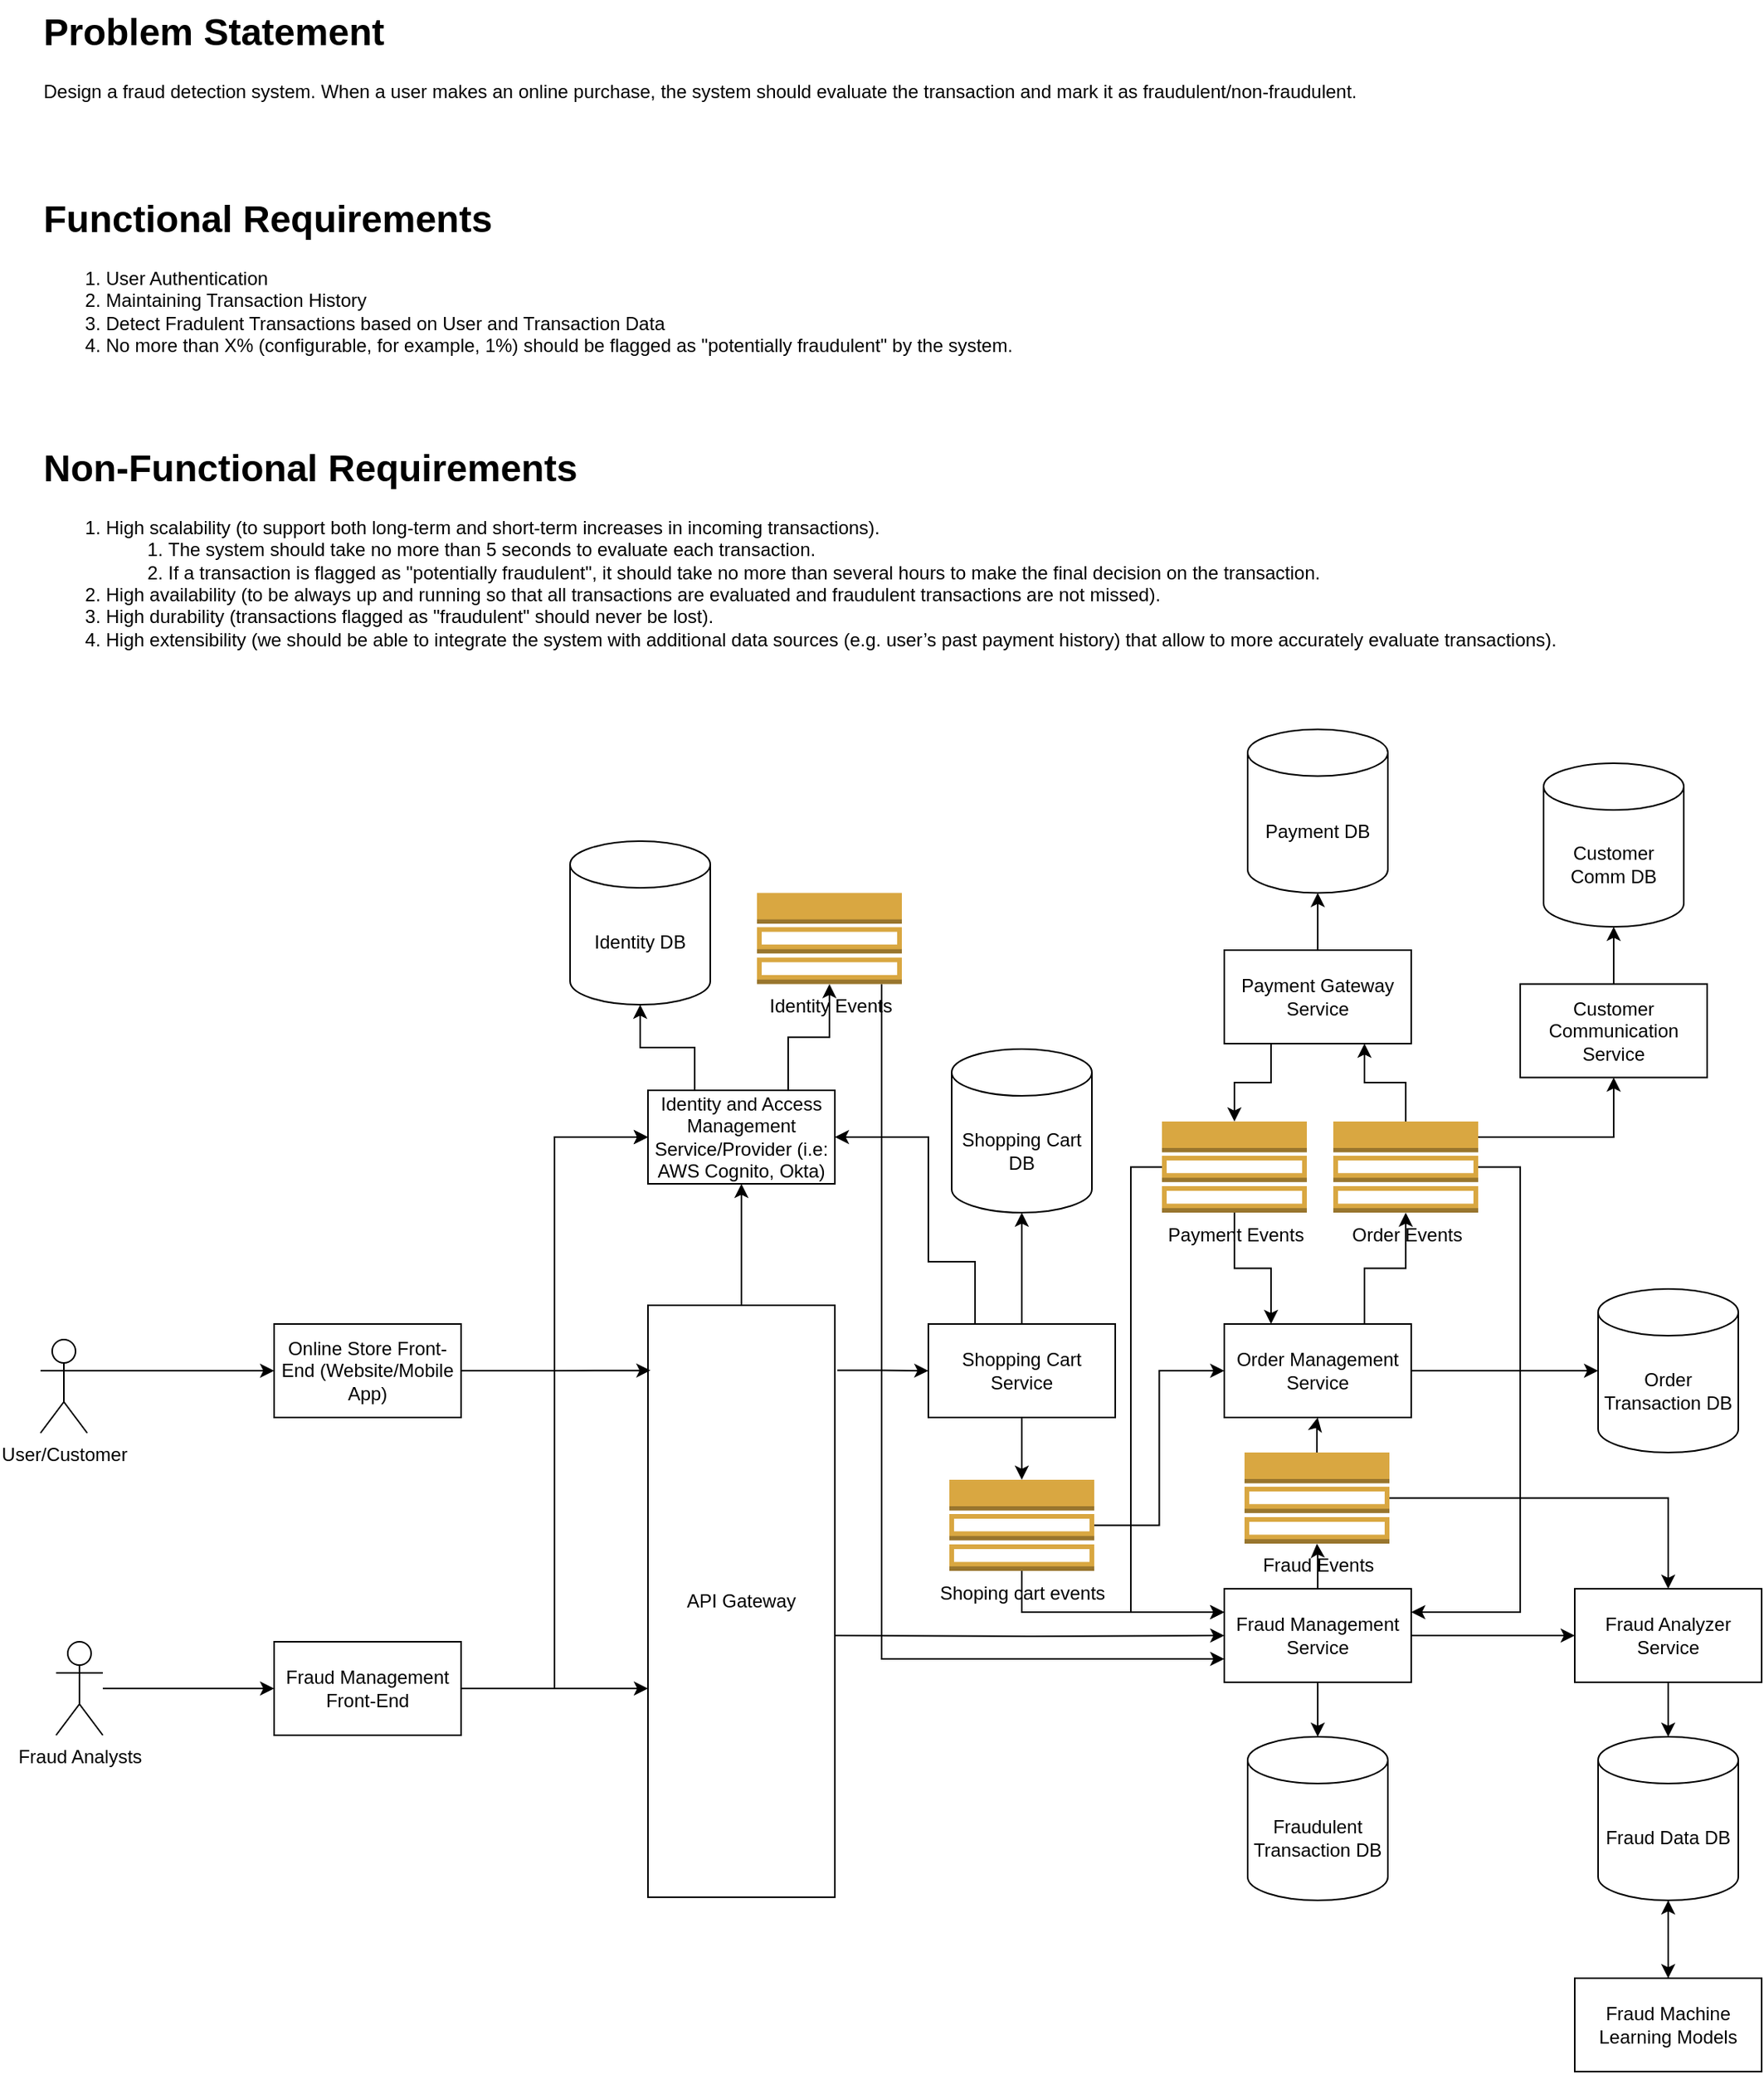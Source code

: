 <mxfile version="24.5.3" type="device">
  <diagram name="Page-1" id="PxOXnX2hvujc-1MyUuAy">
    <mxGraphModel dx="1215" dy="990" grid="1" gridSize="10" guides="1" tooltips="1" connect="1" arrows="1" fold="1" page="1" pageScale="1" pageWidth="1169" pageHeight="827" math="0" shadow="0">
      <root>
        <mxCell id="0" />
        <mxCell id="1" parent="0" />
        <mxCell id="IIStNL2YqFQgCE2HZloc-8" value="&lt;h1 style=&quot;margin-top: 0px;&quot;&gt;Problem Statement&lt;/h1&gt;&lt;p&gt;Design a fraud detection system. When a user makes an online purchase, the system should evaluate the transaction and mark it as fraudulent/non-fraudulent.&lt;/p&gt;" style="text;html=1;whiteSpace=wrap;overflow=hidden;rounded=0;" parent="1" vertex="1">
          <mxGeometry x="40" y="40" width="1080" height="80" as="geometry" />
        </mxCell>
        <mxCell id="IIStNL2YqFQgCE2HZloc-9" value="&lt;h1 style=&quot;margin-top: 0px;&quot;&gt;Functional Requirements&lt;/h1&gt;&lt;p&gt;&lt;/p&gt;&lt;ol&gt;&lt;li&gt;User Authentication&lt;/li&gt;&lt;li&gt;Maintaining Transaction History&lt;/li&gt;&lt;li&gt;Detect Fradulent Transactions based on User and Transaction Data&lt;/li&gt;&lt;li&gt;No more than X% (configurable, for example, 1%) should be flagged as &quot;potentially fraudulent&quot; by the system.&lt;/li&gt;&lt;/ol&gt;&lt;p&gt;&lt;/p&gt;" style="text;html=1;whiteSpace=wrap;overflow=hidden;rounded=0;" parent="1" vertex="1">
          <mxGeometry x="40" y="160" width="1080" height="160" as="geometry" />
        </mxCell>
        <mxCell id="IIStNL2YqFQgCE2HZloc-10" value="&lt;h1 style=&quot;margin-top: 0px;&quot;&gt;Non-Functional Requirements&lt;/h1&gt;&lt;p&gt;&lt;/p&gt;&lt;ol&gt;&lt;li&gt;&lt;span style=&quot;background-color: initial;&quot;&gt;High scalability (to support both long-term and short-term increases in incoming transactions).&lt;/span&gt;&lt;br&gt;&lt;/li&gt;&lt;ol&gt;&lt;li&gt;The system should take no more than 5 seconds to evaluate each transaction.&lt;span style=&quot;background-color: initial;&quot;&gt;&lt;/span&gt;&lt;/li&gt;&lt;li&gt;If a transaction is flagged as &quot;potentially fraudulent&quot;, it should take no more than several hours to make the final decision on the transaction.&lt;/li&gt;&lt;/ol&gt;&lt;li&gt;High availability (to be always up and running so that all transactions are evaluated and fraudulent transactions are not missed).&lt;/li&gt;&lt;li&gt;High durability (transactions flagged as &quot;fraudulent&quot; should never be lost).&lt;/li&gt;&lt;li&gt;High extensibility (we should be able to integrate the system with additional data sources (e.g. user’s past payment history) that allow to more accurately evaluate transactions).&lt;/li&gt;&lt;/ol&gt;&lt;p&gt;&lt;/p&gt;" style="text;html=1;whiteSpace=wrap;overflow=hidden;rounded=0;" parent="1" vertex="1">
          <mxGeometry x="40" y="320" width="1070" height="160" as="geometry" />
        </mxCell>
        <mxCell id="IIStNL2YqFQgCE2HZloc-14" style="edgeStyle=orthogonalEdgeStyle;rounded=0;orthogonalLoop=1;jettySize=auto;html=1;exitX=1;exitY=0.333;exitDx=0;exitDy=0;exitPerimeter=0;entryX=0;entryY=0.5;entryDx=0;entryDy=0;" parent="1" source="IIStNL2YqFQgCE2HZloc-11" target="IIStNL2YqFQgCE2HZloc-18" edge="1">
          <mxGeometry relative="1" as="geometry" />
        </mxCell>
        <mxCell id="IIStNL2YqFQgCE2HZloc-11" value="User/Customer" style="shape=umlActor;verticalLabelPosition=bottom;verticalAlign=top;html=1;outlineConnect=0;" parent="1" vertex="1">
          <mxGeometry x="40" y="900" width="30" height="60" as="geometry" />
        </mxCell>
        <mxCell id="IIStNL2YqFQgCE2HZloc-44" style="edgeStyle=orthogonalEdgeStyle;rounded=0;orthogonalLoop=1;jettySize=auto;html=1;entryX=0;entryY=0.5;entryDx=0;entryDy=0;" parent="1" source="IIStNL2YqFQgCE2HZloc-12" target="IIStNL2YqFQgCE2HZloc-43" edge="1">
          <mxGeometry relative="1" as="geometry" />
        </mxCell>
        <mxCell id="IIStNL2YqFQgCE2HZloc-12" value="Fraud Analysts" style="shape=umlActor;verticalLabelPosition=bottom;verticalAlign=top;html=1;outlineConnect=0;" parent="1" vertex="1">
          <mxGeometry x="50" y="1094" width="30" height="60" as="geometry" />
        </mxCell>
        <mxCell id="IIStNL2YqFQgCE2HZloc-21" style="edgeStyle=orthogonalEdgeStyle;rounded=0;orthogonalLoop=1;jettySize=auto;html=1;exitX=1.013;exitY=0.11;exitDx=0;exitDy=0;entryX=0;entryY=0.5;entryDx=0;entryDy=0;exitPerimeter=0;" parent="1" source="IIStNL2YqFQgCE2HZloc-13" target="IIStNL2YqFQgCE2HZloc-51" edge="1">
          <mxGeometry relative="1" as="geometry" />
        </mxCell>
        <mxCell id="IIStNL2YqFQgCE2HZloc-28" style="edgeStyle=orthogonalEdgeStyle;rounded=0;orthogonalLoop=1;jettySize=auto;html=1;entryX=0.5;entryY=1;entryDx=0;entryDy=0;" parent="1" source="IIStNL2YqFQgCE2HZloc-13" target="IIStNL2YqFQgCE2HZloc-27" edge="1">
          <mxGeometry relative="1" as="geometry" />
        </mxCell>
        <mxCell id="IIStNL2YqFQgCE2HZloc-46" style="edgeStyle=orthogonalEdgeStyle;rounded=0;orthogonalLoop=1;jettySize=auto;html=1;entryX=0;entryY=0.5;entryDx=0;entryDy=0;" parent="1" target="IIStNL2YqFQgCE2HZloc-23" edge="1">
          <mxGeometry relative="1" as="geometry">
            <mxPoint x="550" y="1090" as="sourcePoint" />
          </mxGeometry>
        </mxCell>
        <mxCell id="IIStNL2YqFQgCE2HZloc-13" value="API Gateway" style="rounded=0;whiteSpace=wrap;html=1;" parent="1" vertex="1">
          <mxGeometry x="430" y="878" width="120" height="380" as="geometry" />
        </mxCell>
        <mxCell id="IIStNL2YqFQgCE2HZloc-19" style="edgeStyle=orthogonalEdgeStyle;rounded=0;orthogonalLoop=1;jettySize=auto;html=1;entryX=0.013;entryY=0.11;entryDx=0;entryDy=0;entryPerimeter=0;" parent="1" source="IIStNL2YqFQgCE2HZloc-18" target="IIStNL2YqFQgCE2HZloc-13" edge="1">
          <mxGeometry relative="1" as="geometry">
            <mxPoint x="420" y="920" as="targetPoint" />
          </mxGeometry>
        </mxCell>
        <mxCell id="IIStNL2YqFQgCE2HZloc-55" style="edgeStyle=orthogonalEdgeStyle;rounded=0;orthogonalLoop=1;jettySize=auto;html=1;entryX=0;entryY=0.5;entryDx=0;entryDy=0;" parent="1" source="IIStNL2YqFQgCE2HZloc-18" target="IIStNL2YqFQgCE2HZloc-27" edge="1">
          <mxGeometry relative="1" as="geometry" />
        </mxCell>
        <mxCell id="IIStNL2YqFQgCE2HZloc-18" value="Online Store Front-End (Website/Mobile App)" style="rounded=0;whiteSpace=wrap;html=1;" parent="1" vertex="1">
          <mxGeometry x="190" y="890" width="120" height="60" as="geometry" />
        </mxCell>
        <mxCell id="IIStNL2YqFQgCE2HZloc-25" style="edgeStyle=orthogonalEdgeStyle;rounded=0;orthogonalLoop=1;jettySize=auto;html=1;exitX=0.75;exitY=0;exitDx=0;exitDy=0;entryX=0.5;entryY=1;entryDx=0;entryDy=0;entryPerimeter=0;" parent="1" source="IIStNL2YqFQgCE2HZloc-20" target="IIStNL2YqFQgCE2HZloc-60" edge="1">
          <mxGeometry relative="1" as="geometry" />
        </mxCell>
        <mxCell id="IIStNL2YqFQgCE2HZloc-20" value="Order Management Service" style="rounded=0;whiteSpace=wrap;html=1;" parent="1" vertex="1">
          <mxGeometry x="800" y="890" width="120" height="60" as="geometry" />
        </mxCell>
        <mxCell id="IIStNL2YqFQgCE2HZloc-22" value="Payment Gateway Service" style="rounded=0;whiteSpace=wrap;html=1;" parent="1" vertex="1">
          <mxGeometry x="800" y="650" width="120" height="60" as="geometry" />
        </mxCell>
        <mxCell id="IIStNL2YqFQgCE2HZloc-37" style="edgeStyle=orthogonalEdgeStyle;rounded=0;orthogonalLoop=1;jettySize=auto;html=1;exitX=0.5;exitY=1;exitDx=0;exitDy=0;" parent="1" source="IIStNL2YqFQgCE2HZloc-23" target="IIStNL2YqFQgCE2HZloc-35" edge="1">
          <mxGeometry relative="1" as="geometry" />
        </mxCell>
        <mxCell id="pv1HvQ4LHkY-xHDhy26S-5" style="edgeStyle=orthogonalEdgeStyle;rounded=0;orthogonalLoop=1;jettySize=auto;html=1;entryX=0;entryY=0.5;entryDx=0;entryDy=0;" parent="1" source="IIStNL2YqFQgCE2HZloc-23" target="pv1HvQ4LHkY-xHDhy26S-1" edge="1">
          <mxGeometry relative="1" as="geometry" />
        </mxCell>
        <mxCell id="IIStNL2YqFQgCE2HZloc-23" value="Fraud Management Service" style="rounded=0;whiteSpace=wrap;html=1;" parent="1" vertex="1">
          <mxGeometry x="800" y="1060" width="120" height="60" as="geometry" />
        </mxCell>
        <mxCell id="IIStNL2YqFQgCE2HZloc-26" value="Order Transaction DB" style="shape=cylinder3;whiteSpace=wrap;html=1;boundedLbl=1;backgroundOutline=1;size=15;" parent="1" vertex="1">
          <mxGeometry x="1040" y="867.5" width="90" height="105" as="geometry" />
        </mxCell>
        <mxCell id="IIStNL2YqFQgCE2HZloc-27" value="Identity and Access Management&lt;br&gt;Service/Provider (i.e: AWS Cognito, Okta)" style="rounded=0;whiteSpace=wrap;html=1;" parent="1" vertex="1">
          <mxGeometry x="430" y="740" width="120" height="60" as="geometry" />
        </mxCell>
        <mxCell id="IIStNL2YqFQgCE2HZloc-29" value="Identity DB" style="shape=cylinder3;whiteSpace=wrap;html=1;boundedLbl=1;backgroundOutline=1;size=15;" parent="1" vertex="1">
          <mxGeometry x="380" y="580" width="90" height="105" as="geometry" />
        </mxCell>
        <mxCell id="IIStNL2YqFQgCE2HZloc-30" style="edgeStyle=orthogonalEdgeStyle;rounded=0;orthogonalLoop=1;jettySize=auto;html=1;entryX=0.5;entryY=1;entryDx=0;entryDy=0;entryPerimeter=0;exitX=0.25;exitY=0;exitDx=0;exitDy=0;" parent="1" source="IIStNL2YqFQgCE2HZloc-27" target="IIStNL2YqFQgCE2HZloc-29" edge="1">
          <mxGeometry relative="1" as="geometry" />
        </mxCell>
        <mxCell id="IIStNL2YqFQgCE2HZloc-32" style="edgeStyle=orthogonalEdgeStyle;rounded=0;orthogonalLoop=1;jettySize=auto;html=1;entryX=0;entryY=0.5;entryDx=0;entryDy=0;entryPerimeter=0;" parent="1" source="IIStNL2YqFQgCE2HZloc-20" target="IIStNL2YqFQgCE2HZloc-26" edge="1">
          <mxGeometry relative="1" as="geometry" />
        </mxCell>
        <mxCell id="IIStNL2YqFQgCE2HZloc-35" value="Fraudulent Transaction DB" style="shape=cylinder3;whiteSpace=wrap;html=1;boundedLbl=1;backgroundOutline=1;size=15;" parent="1" vertex="1">
          <mxGeometry x="815" y="1155" width="90" height="105" as="geometry" />
        </mxCell>
        <mxCell id="IIStNL2YqFQgCE2HZloc-45" style="edgeStyle=orthogonalEdgeStyle;rounded=0;orthogonalLoop=1;jettySize=auto;html=1;exitX=1;exitY=0.5;exitDx=0;exitDy=0;entryX=0;entryY=0.5;entryDx=0;entryDy=0;" parent="1" source="IIStNL2YqFQgCE2HZloc-43" edge="1">
          <mxGeometry relative="1" as="geometry">
            <mxPoint x="430" y="1124" as="targetPoint" />
          </mxGeometry>
        </mxCell>
        <mxCell id="IIStNL2YqFQgCE2HZloc-56" style="edgeStyle=orthogonalEdgeStyle;rounded=0;orthogonalLoop=1;jettySize=auto;html=1;entryX=0;entryY=0.5;entryDx=0;entryDy=0;" parent="1" source="IIStNL2YqFQgCE2HZloc-43" target="IIStNL2YqFQgCE2HZloc-27" edge="1">
          <mxGeometry relative="1" as="geometry" />
        </mxCell>
        <mxCell id="IIStNL2YqFQgCE2HZloc-43" value="Fraud Management Front-End" style="rounded=0;whiteSpace=wrap;html=1;" parent="1" vertex="1">
          <mxGeometry x="190" y="1094" width="120" height="60" as="geometry" />
        </mxCell>
        <mxCell id="IIStNL2YqFQgCE2HZloc-76" style="edgeStyle=orthogonalEdgeStyle;rounded=0;orthogonalLoop=1;jettySize=auto;html=1;entryX=1;entryY=0.5;entryDx=0;entryDy=0;exitX=0.25;exitY=0;exitDx=0;exitDy=0;" parent="1" source="IIStNL2YqFQgCE2HZloc-51" target="IIStNL2YqFQgCE2HZloc-27" edge="1">
          <mxGeometry relative="1" as="geometry">
            <Array as="points">
              <mxPoint x="640" y="850" />
              <mxPoint x="610" y="850" />
              <mxPoint x="610" y="770" />
            </Array>
          </mxGeometry>
        </mxCell>
        <mxCell id="IIStNL2YqFQgCE2HZloc-51" value="Shopping Cart Service" style="rounded=0;whiteSpace=wrap;html=1;" parent="1" vertex="1">
          <mxGeometry x="610" y="890" width="120" height="60" as="geometry" />
        </mxCell>
        <mxCell id="IIStNL2YqFQgCE2HZloc-53" value="Shopping Cart DB" style="shape=cylinder3;whiteSpace=wrap;html=1;boundedLbl=1;backgroundOutline=1;size=15;" parent="1" vertex="1">
          <mxGeometry x="625" y="713.5" width="90" height="105" as="geometry" />
        </mxCell>
        <mxCell id="IIStNL2YqFQgCE2HZloc-54" style="edgeStyle=orthogonalEdgeStyle;rounded=0;orthogonalLoop=1;jettySize=auto;html=1;entryX=0.5;entryY=1;entryDx=0;entryDy=0;entryPerimeter=0;" parent="1" source="IIStNL2YqFQgCE2HZloc-51" target="IIStNL2YqFQgCE2HZloc-53" edge="1">
          <mxGeometry relative="1" as="geometry" />
        </mxCell>
        <mxCell id="IIStNL2YqFQgCE2HZloc-61" style="edgeStyle=orthogonalEdgeStyle;rounded=0;orthogonalLoop=1;jettySize=auto;html=1;entryX=0.75;entryY=1;entryDx=0;entryDy=0;" parent="1" source="IIStNL2YqFQgCE2HZloc-60" target="IIStNL2YqFQgCE2HZloc-22" edge="1">
          <mxGeometry relative="1" as="geometry" />
        </mxCell>
        <mxCell id="IIStNL2YqFQgCE2HZloc-71" style="edgeStyle=orthogonalEdgeStyle;rounded=0;orthogonalLoop=1;jettySize=auto;html=1;entryX=1;entryY=0.25;entryDx=0;entryDy=0;exitX=1;exitY=0.5;exitDx=0;exitDy=0;exitPerimeter=0;" parent="1" source="IIStNL2YqFQgCE2HZloc-60" target="IIStNL2YqFQgCE2HZloc-23" edge="1">
          <mxGeometry relative="1" as="geometry">
            <Array as="points">
              <mxPoint x="990" y="789" />
              <mxPoint x="990" y="1075" />
            </Array>
          </mxGeometry>
        </mxCell>
        <mxCell id="IIStNL2YqFQgCE2HZloc-81" style="edgeStyle=orthogonalEdgeStyle;rounded=0;orthogonalLoop=1;jettySize=auto;html=1;entryX=0.5;entryY=1;entryDx=0;entryDy=0;" parent="1" source="IIStNL2YqFQgCE2HZloc-60" target="IIStNL2YqFQgCE2HZloc-80" edge="1">
          <mxGeometry relative="1" as="geometry">
            <Array as="points">
              <mxPoint x="1050" y="770" />
            </Array>
          </mxGeometry>
        </mxCell>
        <mxCell id="IIStNL2YqFQgCE2HZloc-60" value="Order Events" style="outlineConnect=0;dashed=0;verticalLabelPosition=bottom;verticalAlign=top;align=center;html=1;shape=mxgraph.aws3.topic_2;fillColor=#D9A741;gradientColor=none;" parent="1" vertex="1">
          <mxGeometry x="870" y="760" width="93" height="58.5" as="geometry" />
        </mxCell>
        <mxCell id="IIStNL2YqFQgCE2HZloc-70" style="edgeStyle=orthogonalEdgeStyle;rounded=0;orthogonalLoop=1;jettySize=auto;html=1;entryX=0;entryY=0.25;entryDx=0;entryDy=0;exitX=0;exitY=0.5;exitDx=0;exitDy=0;exitPerimeter=0;" parent="1" source="IIStNL2YqFQgCE2HZloc-62" target="IIStNL2YqFQgCE2HZloc-23" edge="1">
          <mxGeometry relative="1" as="geometry">
            <Array as="points">
              <mxPoint x="740" y="789" />
              <mxPoint x="740" y="1075" />
            </Array>
          </mxGeometry>
        </mxCell>
        <mxCell id="IIStNL2YqFQgCE2HZloc-62" value="Payment Events" style="outlineConnect=0;dashed=0;verticalLabelPosition=bottom;verticalAlign=top;align=center;html=1;shape=mxgraph.aws3.topic_2;fillColor=#D9A741;gradientColor=none;" parent="1" vertex="1">
          <mxGeometry x="760" y="760" width="93" height="58.5" as="geometry" />
        </mxCell>
        <mxCell id="IIStNL2YqFQgCE2HZloc-63" style="edgeStyle=orthogonalEdgeStyle;rounded=0;orthogonalLoop=1;jettySize=auto;html=1;exitX=0.25;exitY=1;exitDx=0;exitDy=0;entryX=0.5;entryY=0;entryDx=0;entryDy=0;entryPerimeter=0;" parent="1" source="IIStNL2YqFQgCE2HZloc-22" target="IIStNL2YqFQgCE2HZloc-62" edge="1">
          <mxGeometry relative="1" as="geometry" />
        </mxCell>
        <mxCell id="IIStNL2YqFQgCE2HZloc-64" style="edgeStyle=orthogonalEdgeStyle;rounded=0;orthogonalLoop=1;jettySize=auto;html=1;exitX=0.5;exitY=1;exitDx=0;exitDy=0;exitPerimeter=0;entryX=0.25;entryY=0;entryDx=0;entryDy=0;" parent="1" source="IIStNL2YqFQgCE2HZloc-62" target="IIStNL2YqFQgCE2HZloc-20" edge="1">
          <mxGeometry relative="1" as="geometry" />
        </mxCell>
        <mxCell id="IIStNL2YqFQgCE2HZloc-68" style="edgeStyle=orthogonalEdgeStyle;rounded=0;orthogonalLoop=1;jettySize=auto;html=1;entryX=0;entryY=0.25;entryDx=0;entryDy=0;exitX=0.5;exitY=1;exitDx=0;exitDy=0;exitPerimeter=0;" parent="1" source="IIStNL2YqFQgCE2HZloc-65" target="IIStNL2YqFQgCE2HZloc-23" edge="1">
          <mxGeometry relative="1" as="geometry">
            <Array as="points">
              <mxPoint x="670" y="1075" />
            </Array>
          </mxGeometry>
        </mxCell>
        <mxCell id="1QGBhbSP4vkz5-FlB4Tq-3" style="edgeStyle=orthogonalEdgeStyle;rounded=0;orthogonalLoop=1;jettySize=auto;html=1;entryX=0;entryY=0.5;entryDx=0;entryDy=0;" parent="1" source="IIStNL2YqFQgCE2HZloc-65" target="IIStNL2YqFQgCE2HZloc-20" edge="1">
          <mxGeometry relative="1" as="geometry" />
        </mxCell>
        <mxCell id="IIStNL2YqFQgCE2HZloc-65" value="Shoping cart events" style="outlineConnect=0;dashed=0;verticalLabelPosition=bottom;verticalAlign=top;align=center;html=1;shape=mxgraph.aws3.topic_2;fillColor=#D9A741;gradientColor=none;" parent="1" vertex="1">
          <mxGeometry x="623.5" y="990" width="93" height="58.5" as="geometry" />
        </mxCell>
        <mxCell id="IIStNL2YqFQgCE2HZloc-67" style="edgeStyle=orthogonalEdgeStyle;rounded=0;orthogonalLoop=1;jettySize=auto;html=1;entryX=0.5;entryY=0;entryDx=0;entryDy=0;entryPerimeter=0;" parent="1" source="IIStNL2YqFQgCE2HZloc-51" target="IIStNL2YqFQgCE2HZloc-65" edge="1">
          <mxGeometry relative="1" as="geometry" />
        </mxCell>
        <mxCell id="1QGBhbSP4vkz5-FlB4Tq-2" style="edgeStyle=orthogonalEdgeStyle;rounded=0;orthogonalLoop=1;jettySize=auto;html=1;entryX=0.5;entryY=1;entryDx=0;entryDy=0;" parent="1" source="IIStNL2YqFQgCE2HZloc-72" target="IIStNL2YqFQgCE2HZloc-20" edge="1">
          <mxGeometry relative="1" as="geometry" />
        </mxCell>
        <mxCell id="pv1HvQ4LHkY-xHDhy26S-2" style="edgeStyle=orthogonalEdgeStyle;rounded=0;orthogonalLoop=1;jettySize=auto;html=1;exitX=1;exitY=0.5;exitDx=0;exitDy=0;exitPerimeter=0;" parent="1" source="IIStNL2YqFQgCE2HZloc-72" target="pv1HvQ4LHkY-xHDhy26S-1" edge="1">
          <mxGeometry relative="1" as="geometry" />
        </mxCell>
        <mxCell id="IIStNL2YqFQgCE2HZloc-72" value="Fraud Events" style="outlineConnect=0;dashed=0;verticalLabelPosition=bottom;verticalAlign=top;align=center;html=1;shape=mxgraph.aws3.topic_2;fillColor=#D9A741;gradientColor=none;" parent="1" vertex="1">
          <mxGeometry x="813" y="972.5" width="93" height="58.5" as="geometry" />
        </mxCell>
        <mxCell id="IIStNL2YqFQgCE2HZloc-79" style="edgeStyle=orthogonalEdgeStyle;rounded=0;orthogonalLoop=1;jettySize=auto;html=1;entryX=0;entryY=0.75;entryDx=0;entryDy=0;" parent="1" source="IIStNL2YqFQgCE2HZloc-77" target="IIStNL2YqFQgCE2HZloc-23" edge="1">
          <mxGeometry relative="1" as="geometry">
            <Array as="points">
              <mxPoint x="580" y="1105" />
            </Array>
          </mxGeometry>
        </mxCell>
        <mxCell id="IIStNL2YqFQgCE2HZloc-77" value="Identity Events" style="outlineConnect=0;dashed=0;verticalLabelPosition=bottom;verticalAlign=top;align=center;html=1;shape=mxgraph.aws3.topic_2;fillColor=#D9A741;gradientColor=none;" parent="1" vertex="1">
          <mxGeometry x="500" y="613.25" width="93" height="58.5" as="geometry" />
        </mxCell>
        <mxCell id="IIStNL2YqFQgCE2HZloc-78" style="edgeStyle=orthogonalEdgeStyle;rounded=0;orthogonalLoop=1;jettySize=auto;html=1;exitX=0.75;exitY=0;exitDx=0;exitDy=0;entryX=0.5;entryY=1;entryDx=0;entryDy=0;entryPerimeter=0;" parent="1" source="IIStNL2YqFQgCE2HZloc-27" target="IIStNL2YqFQgCE2HZloc-77" edge="1">
          <mxGeometry relative="1" as="geometry" />
        </mxCell>
        <mxCell id="IIStNL2YqFQgCE2HZloc-80" value="Customer Communication Service" style="rounded=0;whiteSpace=wrap;html=1;" parent="1" vertex="1">
          <mxGeometry x="990" y="671.75" width="120" height="60" as="geometry" />
        </mxCell>
        <mxCell id="IIStNL2YqFQgCE2HZloc-82" value="Customer Comm DB" style="shape=cylinder3;whiteSpace=wrap;html=1;boundedLbl=1;backgroundOutline=1;size=15;" parent="1" vertex="1">
          <mxGeometry x="1005" y="530" width="90" height="105" as="geometry" />
        </mxCell>
        <mxCell id="IIStNL2YqFQgCE2HZloc-83" style="edgeStyle=orthogonalEdgeStyle;rounded=0;orthogonalLoop=1;jettySize=auto;html=1;entryX=0.5;entryY=1;entryDx=0;entryDy=0;entryPerimeter=0;" parent="1" source="IIStNL2YqFQgCE2HZloc-80" target="IIStNL2YqFQgCE2HZloc-82" edge="1">
          <mxGeometry relative="1" as="geometry" />
        </mxCell>
        <mxCell id="IIStNL2YqFQgCE2HZloc-85" value="Payment DB" style="shape=cylinder3;whiteSpace=wrap;html=1;boundedLbl=1;backgroundOutline=1;size=15;" parent="1" vertex="1">
          <mxGeometry x="815" y="508.25" width="90" height="105" as="geometry" />
        </mxCell>
        <mxCell id="IIStNL2YqFQgCE2HZloc-87" style="edgeStyle=orthogonalEdgeStyle;rounded=0;orthogonalLoop=1;jettySize=auto;html=1;entryX=0.5;entryY=1;entryDx=0;entryDy=0;entryPerimeter=0;" parent="1" source="IIStNL2YqFQgCE2HZloc-22" target="IIStNL2YqFQgCE2HZloc-85" edge="1">
          <mxGeometry relative="1" as="geometry">
            <mxPoint x="850" y="603" as="targetPoint" />
          </mxGeometry>
        </mxCell>
        <mxCell id="1QGBhbSP4vkz5-FlB4Tq-1" style="edgeStyle=orthogonalEdgeStyle;rounded=0;orthogonalLoop=1;jettySize=auto;html=1;entryX=0.5;entryY=1;entryDx=0;entryDy=0;entryPerimeter=0;" parent="1" source="IIStNL2YqFQgCE2HZloc-23" target="IIStNL2YqFQgCE2HZloc-72" edge="1">
          <mxGeometry relative="1" as="geometry" />
        </mxCell>
        <mxCell id="pv1HvQ4LHkY-xHDhy26S-4" style="edgeStyle=orthogonalEdgeStyle;rounded=0;orthogonalLoop=1;jettySize=auto;html=1;exitX=0.5;exitY=1;exitDx=0;exitDy=0;" parent="1" source="pv1HvQ4LHkY-xHDhy26S-1" target="pv1HvQ4LHkY-xHDhy26S-3" edge="1">
          <mxGeometry relative="1" as="geometry" />
        </mxCell>
        <mxCell id="pv1HvQ4LHkY-xHDhy26S-1" value="Fraud Analyzer Service" style="rounded=0;whiteSpace=wrap;html=1;" parent="1" vertex="1">
          <mxGeometry x="1025" y="1060" width="120" height="60" as="geometry" />
        </mxCell>
        <mxCell id="pv1HvQ4LHkY-xHDhy26S-8" style="edgeStyle=orthogonalEdgeStyle;rounded=0;orthogonalLoop=1;jettySize=auto;html=1;entryX=0.5;entryY=0;entryDx=0;entryDy=0;" parent="1" source="pv1HvQ4LHkY-xHDhy26S-3" target="pv1HvQ4LHkY-xHDhy26S-6" edge="1">
          <mxGeometry relative="1" as="geometry" />
        </mxCell>
        <mxCell id="pv1HvQ4LHkY-xHDhy26S-3" value="Fraud Data DB" style="shape=cylinder3;whiteSpace=wrap;html=1;boundedLbl=1;backgroundOutline=1;size=15;" parent="1" vertex="1">
          <mxGeometry x="1040" y="1155" width="90" height="105" as="geometry" />
        </mxCell>
        <mxCell id="pv1HvQ4LHkY-xHDhy26S-6" value="Fraud Machine Learning Models" style="rounded=0;whiteSpace=wrap;html=1;" parent="1" vertex="1">
          <mxGeometry x="1025" y="1310" width="120" height="60" as="geometry" />
        </mxCell>
        <mxCell id="pv1HvQ4LHkY-xHDhy26S-7" style="edgeStyle=orthogonalEdgeStyle;rounded=0;orthogonalLoop=1;jettySize=auto;html=1;entryX=0.5;entryY=1;entryDx=0;entryDy=0;entryPerimeter=0;" parent="1" source="pv1HvQ4LHkY-xHDhy26S-6" target="pv1HvQ4LHkY-xHDhy26S-3" edge="1">
          <mxGeometry relative="1" as="geometry" />
        </mxCell>
      </root>
    </mxGraphModel>
  </diagram>
</mxfile>
